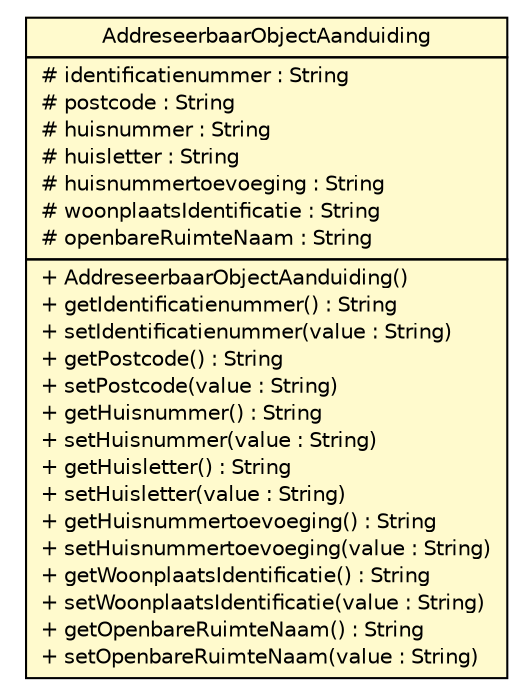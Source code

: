 #!/usr/local/bin/dot
#
# Class diagram 
# Generated by UMLGraph version R5_6-24-gf6e263 (http://www.umlgraph.org/)
#

digraph G {
	edge [fontname="Helvetica",fontsize=10,labelfontname="Helvetica",labelfontsize=10];
	node [fontname="Helvetica",fontsize=10,shape=plaintext];
	nodesep=0.25;
	ranksep=0.5;
	// nl.b3p.brmo.soap.eigendom.AddreseerbaarObjectAanduiding
	c223 [label=<<table title="nl.b3p.brmo.soap.eigendom.AddreseerbaarObjectAanduiding" border="0" cellborder="1" cellspacing="0" cellpadding="2" port="p" bgcolor="lemonChiffon" href="./AddreseerbaarObjectAanduiding.html">
		<tr><td><table border="0" cellspacing="0" cellpadding="1">
<tr><td align="center" balign="center"> AddreseerbaarObjectAanduiding </td></tr>
		</table></td></tr>
		<tr><td><table border="0" cellspacing="0" cellpadding="1">
<tr><td align="left" balign="left"> # identificatienummer : String </td></tr>
<tr><td align="left" balign="left"> # postcode : String </td></tr>
<tr><td align="left" balign="left"> # huisnummer : String </td></tr>
<tr><td align="left" balign="left"> # huisletter : String </td></tr>
<tr><td align="left" balign="left"> # huisnummertoevoeging : String </td></tr>
<tr><td align="left" balign="left"> # woonplaatsIdentificatie : String </td></tr>
<tr><td align="left" balign="left"> # openbareRuimteNaam : String </td></tr>
		</table></td></tr>
		<tr><td><table border="0" cellspacing="0" cellpadding="1">
<tr><td align="left" balign="left"> + AddreseerbaarObjectAanduiding() </td></tr>
<tr><td align="left" balign="left"> + getIdentificatienummer() : String </td></tr>
<tr><td align="left" balign="left"> + setIdentificatienummer(value : String) </td></tr>
<tr><td align="left" balign="left"> + getPostcode() : String </td></tr>
<tr><td align="left" balign="left"> + setPostcode(value : String) </td></tr>
<tr><td align="left" balign="left"> + getHuisnummer() : String </td></tr>
<tr><td align="left" balign="left"> + setHuisnummer(value : String) </td></tr>
<tr><td align="left" balign="left"> + getHuisletter() : String </td></tr>
<tr><td align="left" balign="left"> + setHuisletter(value : String) </td></tr>
<tr><td align="left" balign="left"> + getHuisnummertoevoeging() : String </td></tr>
<tr><td align="left" balign="left"> + setHuisnummertoevoeging(value : String) </td></tr>
<tr><td align="left" balign="left"> + getWoonplaatsIdentificatie() : String </td></tr>
<tr><td align="left" balign="left"> + setWoonplaatsIdentificatie(value : String) </td></tr>
<tr><td align="left" balign="left"> + getOpenbareRuimteNaam() : String </td></tr>
<tr><td align="left" balign="left"> + setOpenbareRuimteNaam(value : String) </td></tr>
		</table></td></tr>
		</table>>, URL="./AddreseerbaarObjectAanduiding.html", fontname="Helvetica", fontcolor="black", fontsize=10.0];
}

